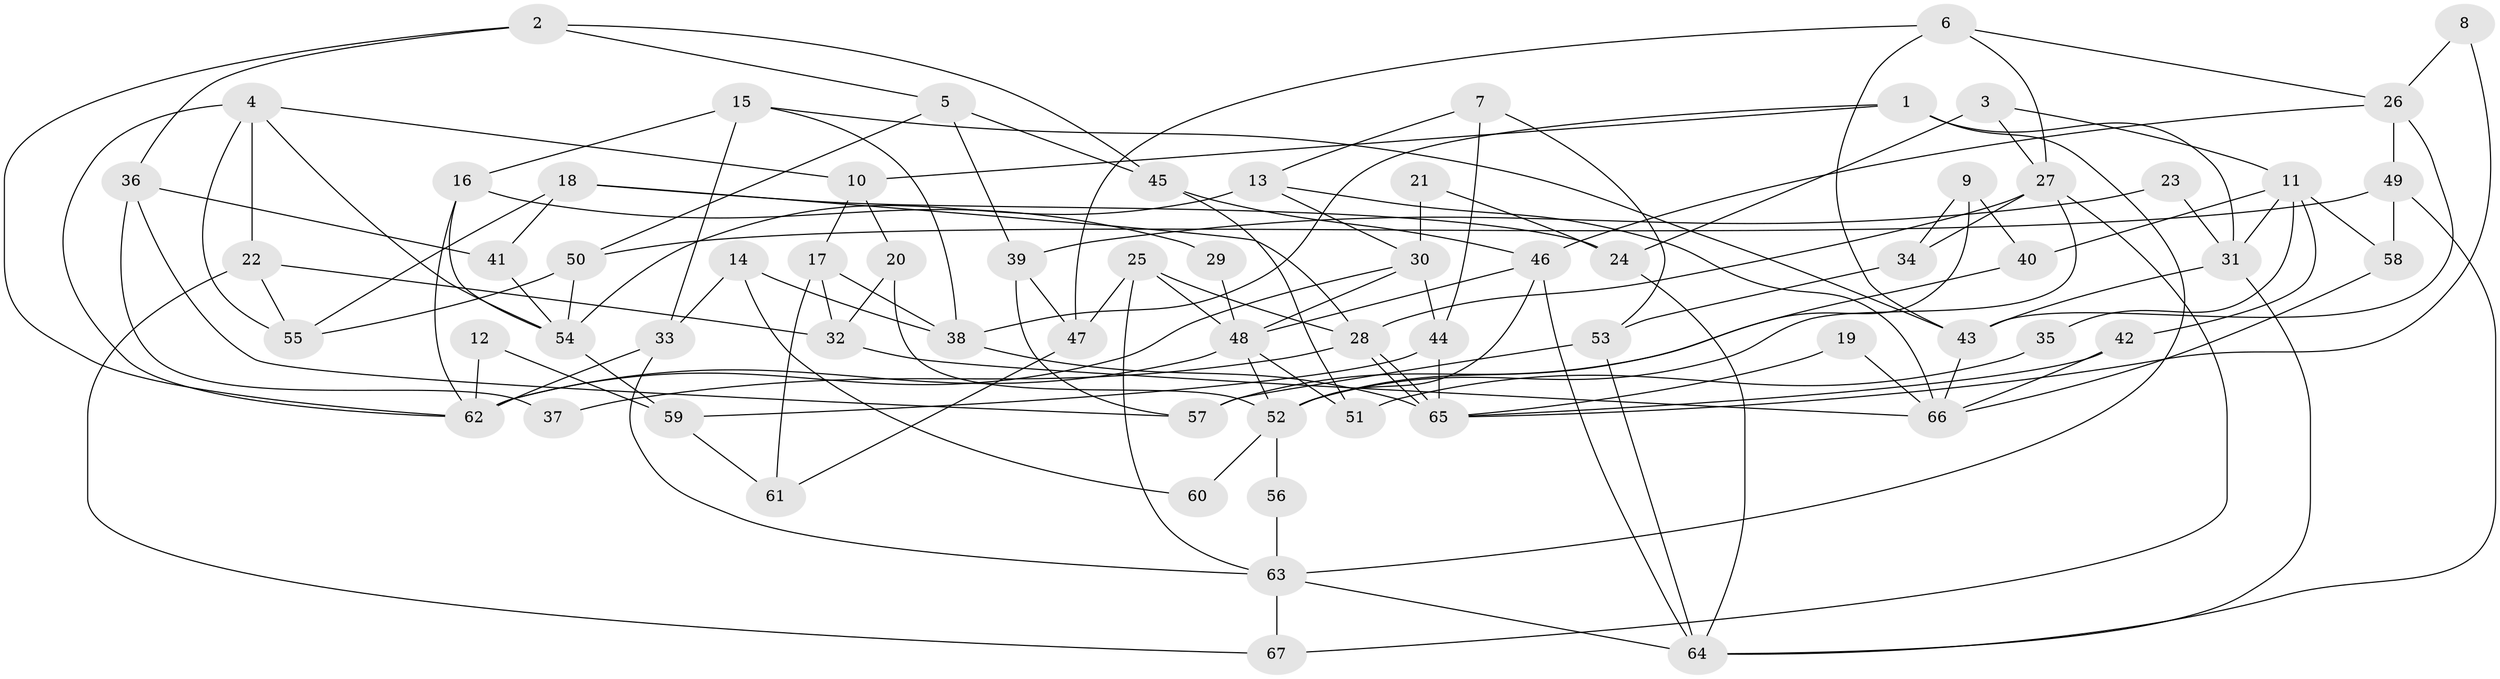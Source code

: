 // Generated by graph-tools (version 1.1) at 2025/51/03/09/25 04:51:17]
// undirected, 67 vertices, 134 edges
graph export_dot {
graph [start="1"]
  node [color=gray90,style=filled];
  1;
  2;
  3;
  4;
  5;
  6;
  7;
  8;
  9;
  10;
  11;
  12;
  13;
  14;
  15;
  16;
  17;
  18;
  19;
  20;
  21;
  22;
  23;
  24;
  25;
  26;
  27;
  28;
  29;
  30;
  31;
  32;
  33;
  34;
  35;
  36;
  37;
  38;
  39;
  40;
  41;
  42;
  43;
  44;
  45;
  46;
  47;
  48;
  49;
  50;
  51;
  52;
  53;
  54;
  55;
  56;
  57;
  58;
  59;
  60;
  61;
  62;
  63;
  64;
  65;
  66;
  67;
  1 -- 10;
  1 -- 63;
  1 -- 31;
  1 -- 38;
  2 -- 62;
  2 -- 45;
  2 -- 5;
  2 -- 36;
  3 -- 27;
  3 -- 11;
  3 -- 24;
  4 -- 54;
  4 -- 55;
  4 -- 10;
  4 -- 22;
  4 -- 62;
  5 -- 50;
  5 -- 39;
  5 -- 45;
  6 -- 27;
  6 -- 43;
  6 -- 26;
  6 -- 47;
  7 -- 44;
  7 -- 53;
  7 -- 13;
  8 -- 65;
  8 -- 26;
  9 -- 34;
  9 -- 52;
  9 -- 40;
  10 -- 20;
  10 -- 17;
  11 -- 40;
  11 -- 58;
  11 -- 31;
  11 -- 35;
  11 -- 42;
  12 -- 59;
  12 -- 62;
  13 -- 30;
  13 -- 54;
  13 -- 66;
  14 -- 38;
  14 -- 33;
  14 -- 60;
  15 -- 38;
  15 -- 43;
  15 -- 16;
  15 -- 33;
  16 -- 62;
  16 -- 29;
  16 -- 54;
  17 -- 38;
  17 -- 32;
  17 -- 61;
  18 -- 24;
  18 -- 28;
  18 -- 41;
  18 -- 55;
  19 -- 65;
  19 -- 66;
  20 -- 52;
  20 -- 32;
  21 -- 24;
  21 -- 30;
  22 -- 55;
  22 -- 32;
  22 -- 67;
  23 -- 39;
  23 -- 31;
  24 -- 64;
  25 -- 47;
  25 -- 63;
  25 -- 28;
  25 -- 48;
  26 -- 43;
  26 -- 46;
  26 -- 49;
  27 -- 52;
  27 -- 28;
  27 -- 34;
  27 -- 67;
  28 -- 65;
  28 -- 65;
  28 -- 37;
  29 -- 48;
  30 -- 48;
  30 -- 62;
  30 -- 44;
  31 -- 43;
  31 -- 64;
  32 -- 66;
  33 -- 63;
  33 -- 62;
  34 -- 53;
  35 -- 51;
  36 -- 41;
  36 -- 37;
  36 -- 57;
  38 -- 65;
  39 -- 47;
  39 -- 57;
  40 -- 57;
  41 -- 54;
  42 -- 66;
  42 -- 65;
  43 -- 66;
  44 -- 65;
  44 -- 59;
  45 -- 46;
  45 -- 51;
  46 -- 48;
  46 -- 52;
  46 -- 64;
  47 -- 61;
  48 -- 62;
  48 -- 51;
  48 -- 52;
  49 -- 64;
  49 -- 50;
  49 -- 58;
  50 -- 54;
  50 -- 55;
  52 -- 56;
  52 -- 60;
  53 -- 64;
  53 -- 57;
  54 -- 59;
  56 -- 63;
  58 -- 66;
  59 -- 61;
  63 -- 67;
  63 -- 64;
}
